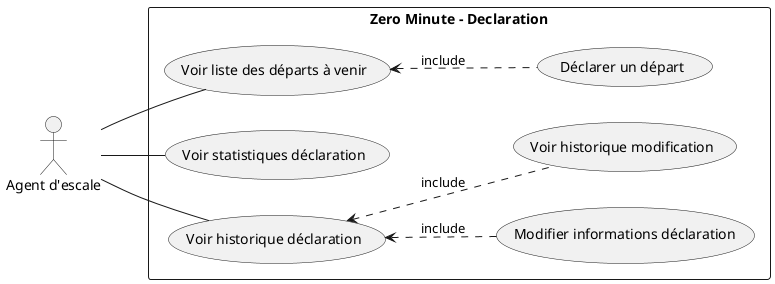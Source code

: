 @startuml zerominute-usecase

left to right direction
skinparam packageStyle rectangle
skinparam monochrome true
skinparam shadowing false

:Agent d'escale: as ASC

rectangle "Zero Minute - Declaration" {
    (Voir liste des départs à venir) as vListDep
    (Voir statistiques déclaration) as vStatDec
    (Déclarer un départ) as cDec
    (Voir historique déclaration) as vHistDec
    
    ASC -- vHistDec
    ASC -- vStatDec
    ASC -- vListDep
    
    vHistDec <.. (Modifier informations déclaration) : include
    vHistDec <.. (Voir historique modification) : include
    vListDep <.. cDec : include
}
@enduml